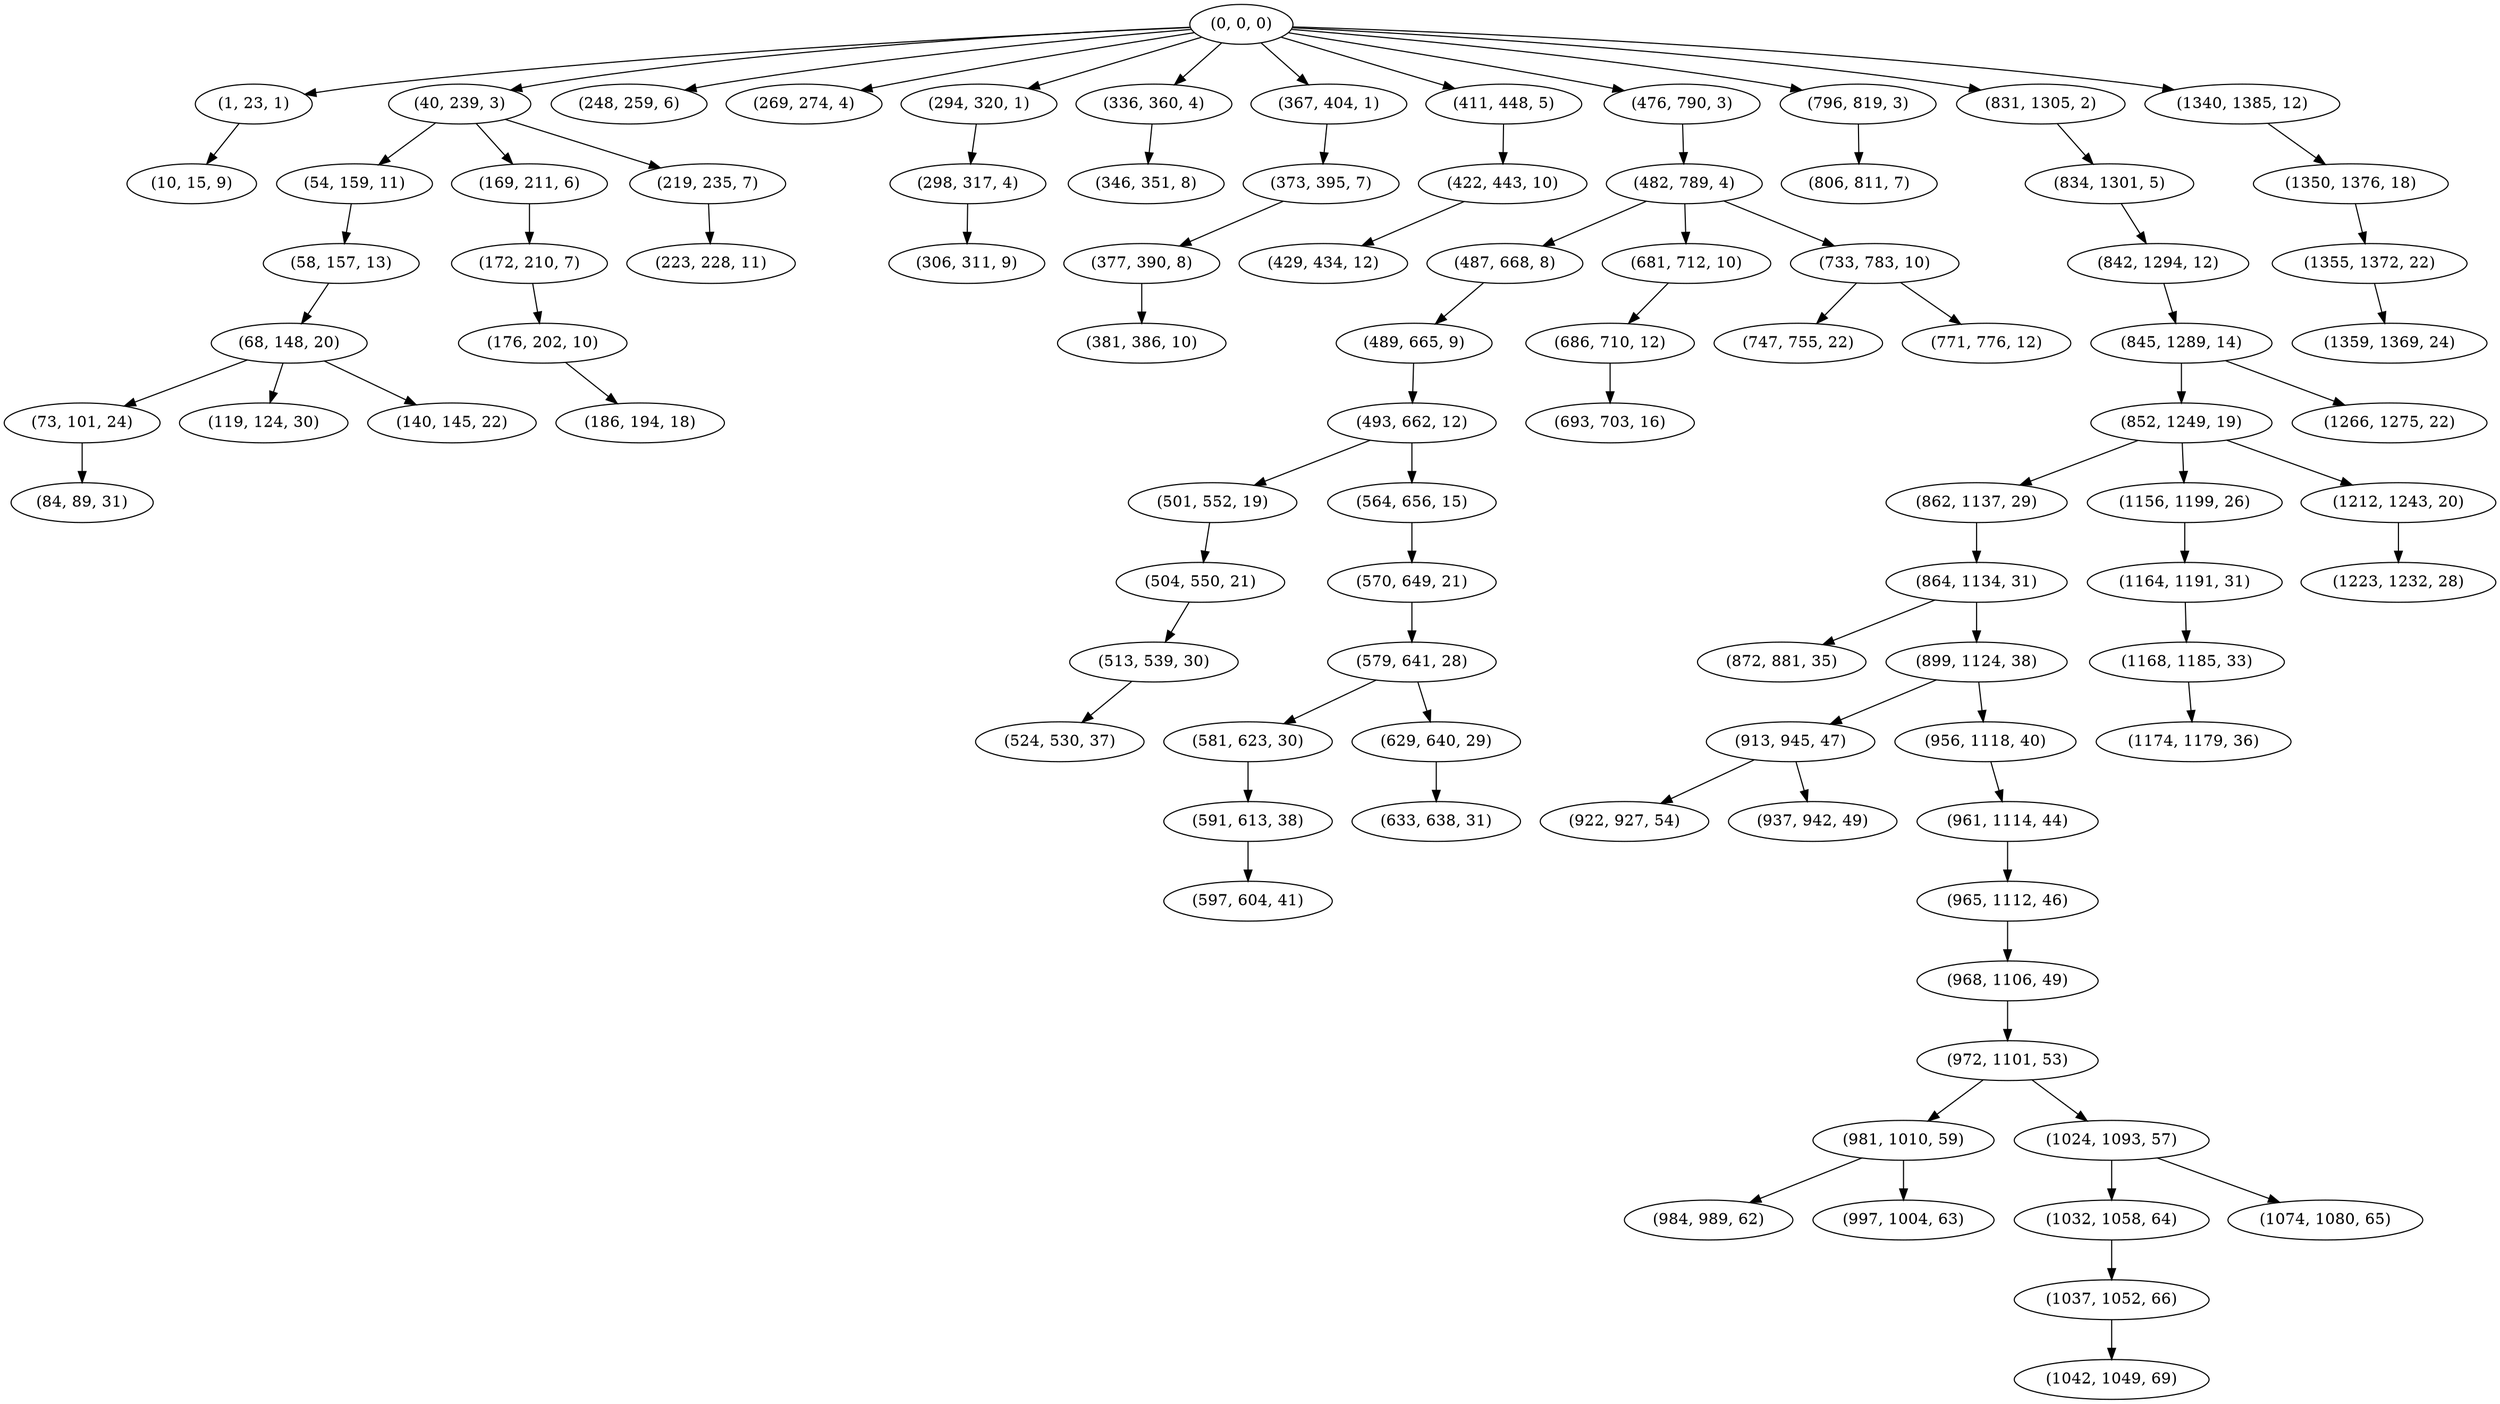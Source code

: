 digraph tree {
    "(0, 0, 0)";
    "(1, 23, 1)";
    "(10, 15, 9)";
    "(40, 239, 3)";
    "(54, 159, 11)";
    "(58, 157, 13)";
    "(68, 148, 20)";
    "(73, 101, 24)";
    "(84, 89, 31)";
    "(119, 124, 30)";
    "(140, 145, 22)";
    "(169, 211, 6)";
    "(172, 210, 7)";
    "(176, 202, 10)";
    "(186, 194, 18)";
    "(219, 235, 7)";
    "(223, 228, 11)";
    "(248, 259, 6)";
    "(269, 274, 4)";
    "(294, 320, 1)";
    "(298, 317, 4)";
    "(306, 311, 9)";
    "(336, 360, 4)";
    "(346, 351, 8)";
    "(367, 404, 1)";
    "(373, 395, 7)";
    "(377, 390, 8)";
    "(381, 386, 10)";
    "(411, 448, 5)";
    "(422, 443, 10)";
    "(429, 434, 12)";
    "(476, 790, 3)";
    "(482, 789, 4)";
    "(487, 668, 8)";
    "(489, 665, 9)";
    "(493, 662, 12)";
    "(501, 552, 19)";
    "(504, 550, 21)";
    "(513, 539, 30)";
    "(524, 530, 37)";
    "(564, 656, 15)";
    "(570, 649, 21)";
    "(579, 641, 28)";
    "(581, 623, 30)";
    "(591, 613, 38)";
    "(597, 604, 41)";
    "(629, 640, 29)";
    "(633, 638, 31)";
    "(681, 712, 10)";
    "(686, 710, 12)";
    "(693, 703, 16)";
    "(733, 783, 10)";
    "(747, 755, 22)";
    "(771, 776, 12)";
    "(796, 819, 3)";
    "(806, 811, 7)";
    "(831, 1305, 2)";
    "(834, 1301, 5)";
    "(842, 1294, 12)";
    "(845, 1289, 14)";
    "(852, 1249, 19)";
    "(862, 1137, 29)";
    "(864, 1134, 31)";
    "(872, 881, 35)";
    "(899, 1124, 38)";
    "(913, 945, 47)";
    "(922, 927, 54)";
    "(937, 942, 49)";
    "(956, 1118, 40)";
    "(961, 1114, 44)";
    "(965, 1112, 46)";
    "(968, 1106, 49)";
    "(972, 1101, 53)";
    "(981, 1010, 59)";
    "(984, 989, 62)";
    "(997, 1004, 63)";
    "(1024, 1093, 57)";
    "(1032, 1058, 64)";
    "(1037, 1052, 66)";
    "(1042, 1049, 69)";
    "(1074, 1080, 65)";
    "(1156, 1199, 26)";
    "(1164, 1191, 31)";
    "(1168, 1185, 33)";
    "(1174, 1179, 36)";
    "(1212, 1243, 20)";
    "(1223, 1232, 28)";
    "(1266, 1275, 22)";
    "(1340, 1385, 12)";
    "(1350, 1376, 18)";
    "(1355, 1372, 22)";
    "(1359, 1369, 24)";
    "(0, 0, 0)" -> "(1, 23, 1)";
    "(0, 0, 0)" -> "(40, 239, 3)";
    "(0, 0, 0)" -> "(248, 259, 6)";
    "(0, 0, 0)" -> "(269, 274, 4)";
    "(0, 0, 0)" -> "(294, 320, 1)";
    "(0, 0, 0)" -> "(336, 360, 4)";
    "(0, 0, 0)" -> "(367, 404, 1)";
    "(0, 0, 0)" -> "(411, 448, 5)";
    "(0, 0, 0)" -> "(476, 790, 3)";
    "(0, 0, 0)" -> "(796, 819, 3)";
    "(0, 0, 0)" -> "(831, 1305, 2)";
    "(0, 0, 0)" -> "(1340, 1385, 12)";
    "(1, 23, 1)" -> "(10, 15, 9)";
    "(40, 239, 3)" -> "(54, 159, 11)";
    "(40, 239, 3)" -> "(169, 211, 6)";
    "(40, 239, 3)" -> "(219, 235, 7)";
    "(54, 159, 11)" -> "(58, 157, 13)";
    "(58, 157, 13)" -> "(68, 148, 20)";
    "(68, 148, 20)" -> "(73, 101, 24)";
    "(68, 148, 20)" -> "(119, 124, 30)";
    "(68, 148, 20)" -> "(140, 145, 22)";
    "(73, 101, 24)" -> "(84, 89, 31)";
    "(169, 211, 6)" -> "(172, 210, 7)";
    "(172, 210, 7)" -> "(176, 202, 10)";
    "(176, 202, 10)" -> "(186, 194, 18)";
    "(219, 235, 7)" -> "(223, 228, 11)";
    "(294, 320, 1)" -> "(298, 317, 4)";
    "(298, 317, 4)" -> "(306, 311, 9)";
    "(336, 360, 4)" -> "(346, 351, 8)";
    "(367, 404, 1)" -> "(373, 395, 7)";
    "(373, 395, 7)" -> "(377, 390, 8)";
    "(377, 390, 8)" -> "(381, 386, 10)";
    "(411, 448, 5)" -> "(422, 443, 10)";
    "(422, 443, 10)" -> "(429, 434, 12)";
    "(476, 790, 3)" -> "(482, 789, 4)";
    "(482, 789, 4)" -> "(487, 668, 8)";
    "(482, 789, 4)" -> "(681, 712, 10)";
    "(482, 789, 4)" -> "(733, 783, 10)";
    "(487, 668, 8)" -> "(489, 665, 9)";
    "(489, 665, 9)" -> "(493, 662, 12)";
    "(493, 662, 12)" -> "(501, 552, 19)";
    "(493, 662, 12)" -> "(564, 656, 15)";
    "(501, 552, 19)" -> "(504, 550, 21)";
    "(504, 550, 21)" -> "(513, 539, 30)";
    "(513, 539, 30)" -> "(524, 530, 37)";
    "(564, 656, 15)" -> "(570, 649, 21)";
    "(570, 649, 21)" -> "(579, 641, 28)";
    "(579, 641, 28)" -> "(581, 623, 30)";
    "(579, 641, 28)" -> "(629, 640, 29)";
    "(581, 623, 30)" -> "(591, 613, 38)";
    "(591, 613, 38)" -> "(597, 604, 41)";
    "(629, 640, 29)" -> "(633, 638, 31)";
    "(681, 712, 10)" -> "(686, 710, 12)";
    "(686, 710, 12)" -> "(693, 703, 16)";
    "(733, 783, 10)" -> "(747, 755, 22)";
    "(733, 783, 10)" -> "(771, 776, 12)";
    "(796, 819, 3)" -> "(806, 811, 7)";
    "(831, 1305, 2)" -> "(834, 1301, 5)";
    "(834, 1301, 5)" -> "(842, 1294, 12)";
    "(842, 1294, 12)" -> "(845, 1289, 14)";
    "(845, 1289, 14)" -> "(852, 1249, 19)";
    "(845, 1289, 14)" -> "(1266, 1275, 22)";
    "(852, 1249, 19)" -> "(862, 1137, 29)";
    "(852, 1249, 19)" -> "(1156, 1199, 26)";
    "(852, 1249, 19)" -> "(1212, 1243, 20)";
    "(862, 1137, 29)" -> "(864, 1134, 31)";
    "(864, 1134, 31)" -> "(872, 881, 35)";
    "(864, 1134, 31)" -> "(899, 1124, 38)";
    "(899, 1124, 38)" -> "(913, 945, 47)";
    "(899, 1124, 38)" -> "(956, 1118, 40)";
    "(913, 945, 47)" -> "(922, 927, 54)";
    "(913, 945, 47)" -> "(937, 942, 49)";
    "(956, 1118, 40)" -> "(961, 1114, 44)";
    "(961, 1114, 44)" -> "(965, 1112, 46)";
    "(965, 1112, 46)" -> "(968, 1106, 49)";
    "(968, 1106, 49)" -> "(972, 1101, 53)";
    "(972, 1101, 53)" -> "(981, 1010, 59)";
    "(972, 1101, 53)" -> "(1024, 1093, 57)";
    "(981, 1010, 59)" -> "(984, 989, 62)";
    "(981, 1010, 59)" -> "(997, 1004, 63)";
    "(1024, 1093, 57)" -> "(1032, 1058, 64)";
    "(1024, 1093, 57)" -> "(1074, 1080, 65)";
    "(1032, 1058, 64)" -> "(1037, 1052, 66)";
    "(1037, 1052, 66)" -> "(1042, 1049, 69)";
    "(1156, 1199, 26)" -> "(1164, 1191, 31)";
    "(1164, 1191, 31)" -> "(1168, 1185, 33)";
    "(1168, 1185, 33)" -> "(1174, 1179, 36)";
    "(1212, 1243, 20)" -> "(1223, 1232, 28)";
    "(1340, 1385, 12)" -> "(1350, 1376, 18)";
    "(1350, 1376, 18)" -> "(1355, 1372, 22)";
    "(1355, 1372, 22)" -> "(1359, 1369, 24)";
}
